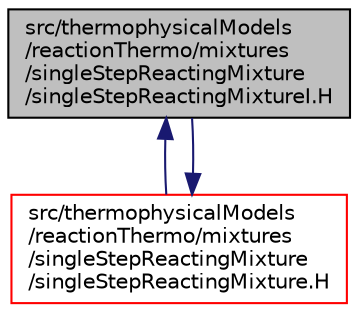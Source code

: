 digraph "src/thermophysicalModels/reactionThermo/mixtures/singleStepReactingMixture/singleStepReactingMixtureI.H"
{
  bgcolor="transparent";
  edge [fontname="Helvetica",fontsize="10",labelfontname="Helvetica",labelfontsize="10"];
  node [fontname="Helvetica",fontsize="10",shape=record];
  Node1 [label="src/thermophysicalModels\l/reactionThermo/mixtures\l/singleStepReactingMixture\l/singleStepReactingMixtureI.H",height=0.2,width=0.4,color="black", fillcolor="grey75", style="filled", fontcolor="black"];
  Node1 -> Node2 [dir="back",color="midnightblue",fontsize="10",style="solid",fontname="Helvetica"];
  Node2 [label="src/thermophysicalModels\l/reactionThermo/mixtures\l/singleStepReactingMixture\l/singleStepReactingMixture.H",height=0.2,width=0.4,color="red",URL="$a10445.html"];
  Node2 -> Node1 [dir="back",color="midnightblue",fontsize="10",style="solid",fontname="Helvetica"];
}
